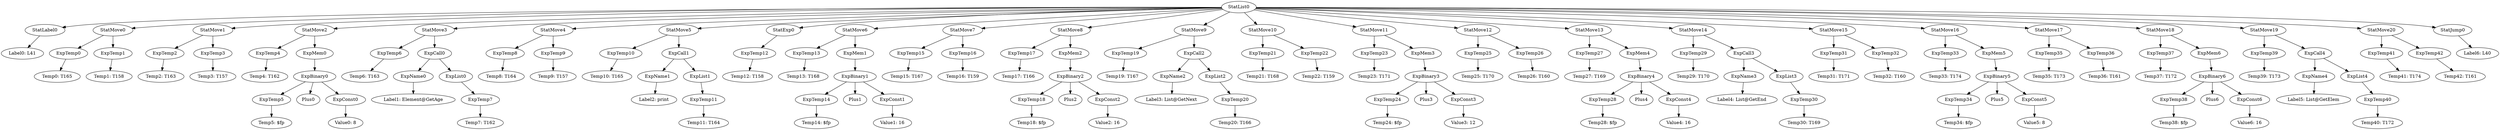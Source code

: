 digraph {
	ordering = out;
	StatJump0 -> "Label6: L40";
	ExpTemp42 -> "Temp42: T161";
	StatMove20 -> ExpTemp41;
	StatMove20 -> ExpTemp42;
	ExpTemp40 -> "Temp40: T172";
	ExpName4 -> "Label5: List@GetElem";
	ExpBinary2 -> ExpTemp18;
	ExpBinary2 -> Plus2;
	ExpBinary2 -> ExpConst2;
	ExpMem5 -> ExpBinary5;
	StatMove8 -> ExpTemp17;
	StatMove8 -> ExpMem2;
	StatMove0 -> ExpTemp0;
	StatMove0 -> ExpTemp1;
	ExpTemp32 -> "Temp32: T160";
	ExpMem1 -> ExpBinary1;
	ExpTemp34 -> "Temp34: $fp";
	ExpConst6 -> "Value6: 16";
	ExpBinary1 -> ExpTemp14;
	ExpBinary1 -> Plus1;
	ExpBinary1 -> ExpConst1;
	ExpCall3 -> ExpName3;
	ExpCall3 -> ExpList3;
	StatMove6 -> ExpTemp13;
	StatMove6 -> ExpMem1;
	ExpTemp6 -> "Temp6: T163";
	ExpTemp16 -> "Temp16: T159";
	ExpBinary6 -> ExpTemp38;
	ExpBinary6 -> Plus6;
	ExpBinary6 -> ExpConst6;
	ExpTemp13 -> "Temp13: T168";
	ExpConst2 -> "Value2: 16";
	StatExp0 -> ExpTemp12;
	ExpTemp11 -> "Temp11: T164";
	ExpBinary3 -> ExpTemp24;
	ExpBinary3 -> Plus3;
	ExpBinary3 -> ExpConst3;
	StatMove15 -> ExpTemp31;
	StatMove15 -> ExpTemp32;
	ExpCall1 -> ExpName1;
	ExpCall1 -> ExpList1;
	ExpName1 -> "Label2: print";
	ExpConst1 -> "Value1: 16";
	ExpCall4 -> ExpName4;
	ExpCall4 -> ExpList4;
	ExpTemp9 -> "Temp9: T157";
	ExpTemp12 -> "Temp12: T158";
	ExpTemp21 -> "Temp21: T168";
	ExpCall0 -> ExpName0;
	ExpCall0 -> ExpList0;
	StatMove14 -> ExpTemp29;
	StatMove14 -> ExpCall3;
	StatMove2 -> ExpTemp4;
	StatMove2 -> ExpMem0;
	StatLabel0 -> "Label0: L41";
	ExpTemp19 -> "Temp19: T167";
	ExpTemp10 -> "Temp10: T165";
	ExpTemp2 -> "Temp2: T163";
	ExpTemp3 -> "Temp3: T157";
	StatList0 -> StatLabel0;
	StatList0 -> StatMove0;
	StatList0 -> StatMove1;
	StatList0 -> StatMove2;
	StatList0 -> StatMove3;
	StatList0 -> StatMove4;
	StatList0 -> StatMove5;
	StatList0 -> StatExp0;
	StatList0 -> StatMove6;
	StatList0 -> StatMove7;
	StatList0 -> StatMove8;
	StatList0 -> StatMove9;
	StatList0 -> StatMove10;
	StatList0 -> StatMove11;
	StatList0 -> StatMove12;
	StatList0 -> StatMove13;
	StatList0 -> StatMove14;
	StatList0 -> StatMove15;
	StatList0 -> StatMove16;
	StatList0 -> StatMove17;
	StatList0 -> StatMove18;
	StatList0 -> StatMove19;
	StatList0 -> StatMove20;
	StatList0 -> StatJump0;
	ExpTemp0 -> "Temp0: T165";
	ExpTemp7 -> "Temp7: T162";
	StatMove12 -> ExpTemp25;
	StatMove12 -> ExpTemp26;
	ExpTemp14 -> "Temp14: $fp";
	ExpTemp5 -> "Temp5: $fp";
	ExpBinary0 -> ExpTemp5;
	ExpBinary0 -> Plus0;
	ExpBinary0 -> ExpConst0;
	ExpTemp17 -> "Temp17: T166";
	ExpTemp23 -> "Temp23: T171";
	ExpTemp18 -> "Temp18: $fp";
	ExpTemp8 -> "Temp8: T164";
	ExpTemp31 -> "Temp31: T171";
	ExpConst0 -> "Value0: 8";
	ExpMem2 -> ExpBinary2;
	ExpTemp33 -> "Temp33: T174";
	StatMove1 -> ExpTemp2;
	StatMove1 -> ExpTemp3;
	StatMove3 -> ExpTemp6;
	StatMove3 -> ExpCall0;
	ExpTemp4 -> "Temp4: T162";
	ExpList0 -> ExpTemp7;
	StatMove7 -> ExpTemp15;
	StatMove7 -> ExpTemp16;
	ExpTemp15 -> "Temp15: T167";
	ExpTemp28 -> "Temp28: $fp";
	StatMove19 -> ExpTemp39;
	StatMove19 -> ExpCall4;
	ExpMem0 -> ExpBinary0;
	StatMove5 -> ExpTemp10;
	StatMove5 -> ExpCall1;
	StatMove4 -> ExpTemp8;
	StatMove4 -> ExpTemp9;
	StatMove9 -> ExpTemp19;
	StatMove9 -> ExpCall2;
	ExpName2 -> "Label3: List@GetNext";
	ExpCall2 -> ExpName2;
	ExpCall2 -> ExpList2;
	StatMove10 -> ExpTemp21;
	StatMove10 -> ExpTemp22;
	ExpName0 -> "Label1: Element@GetAge";
	ExpTemp20 -> "Temp20: T166";
	ExpTemp22 -> "Temp22: T159";
	ExpList2 -> ExpTemp20;
	StatMove11 -> ExpTemp23;
	StatMove11 -> ExpMem3;
	ExpTemp24 -> "Temp24: $fp";
	ExpMem6 -> ExpBinary6;
	ExpConst3 -> "Value3: 12";
	ExpTemp30 -> "Temp30: T169";
	ExpMem3 -> ExpBinary3;
	ExpTemp37 -> "Temp37: T172";
	ExpTemp25 -> "Temp25: T170";
	ExpTemp41 -> "Temp41: T174";
	ExpTemp26 -> "Temp26: T160";
	ExpList4 -> ExpTemp40;
	ExpTemp27 -> "Temp27: T169";
	StatMove13 -> ExpTemp27;
	StatMove13 -> ExpMem4;
	ExpConst4 -> "Value4: 16";
	ExpMem4 -> ExpBinary4;
	ExpTemp29 -> "Temp29: T170";
	ExpName3 -> "Label4: List@GetEnd";
	ExpList3 -> ExpTemp30;
	StatMove16 -> ExpTemp33;
	StatMove16 -> ExpMem5;
	ExpBinary5 -> ExpTemp34;
	ExpBinary5 -> Plus5;
	ExpBinary5 -> ExpConst5;
	StatMove18 -> ExpTemp37;
	StatMove18 -> ExpMem6;
	ExpConst5 -> "Value5: 8";
	ExpTemp39 -> "Temp39: T173";
	ExpList1 -> ExpTemp11;
	ExpTemp1 -> "Temp1: T158";
	ExpBinary4 -> ExpTemp28;
	ExpBinary4 -> Plus4;
	ExpBinary4 -> ExpConst4;
	ExpTemp35 -> "Temp35: T173";
	StatMove17 -> ExpTemp35;
	StatMove17 -> ExpTemp36;
	ExpTemp36 -> "Temp36: T161";
	ExpTemp38 -> "Temp38: $fp";
}

